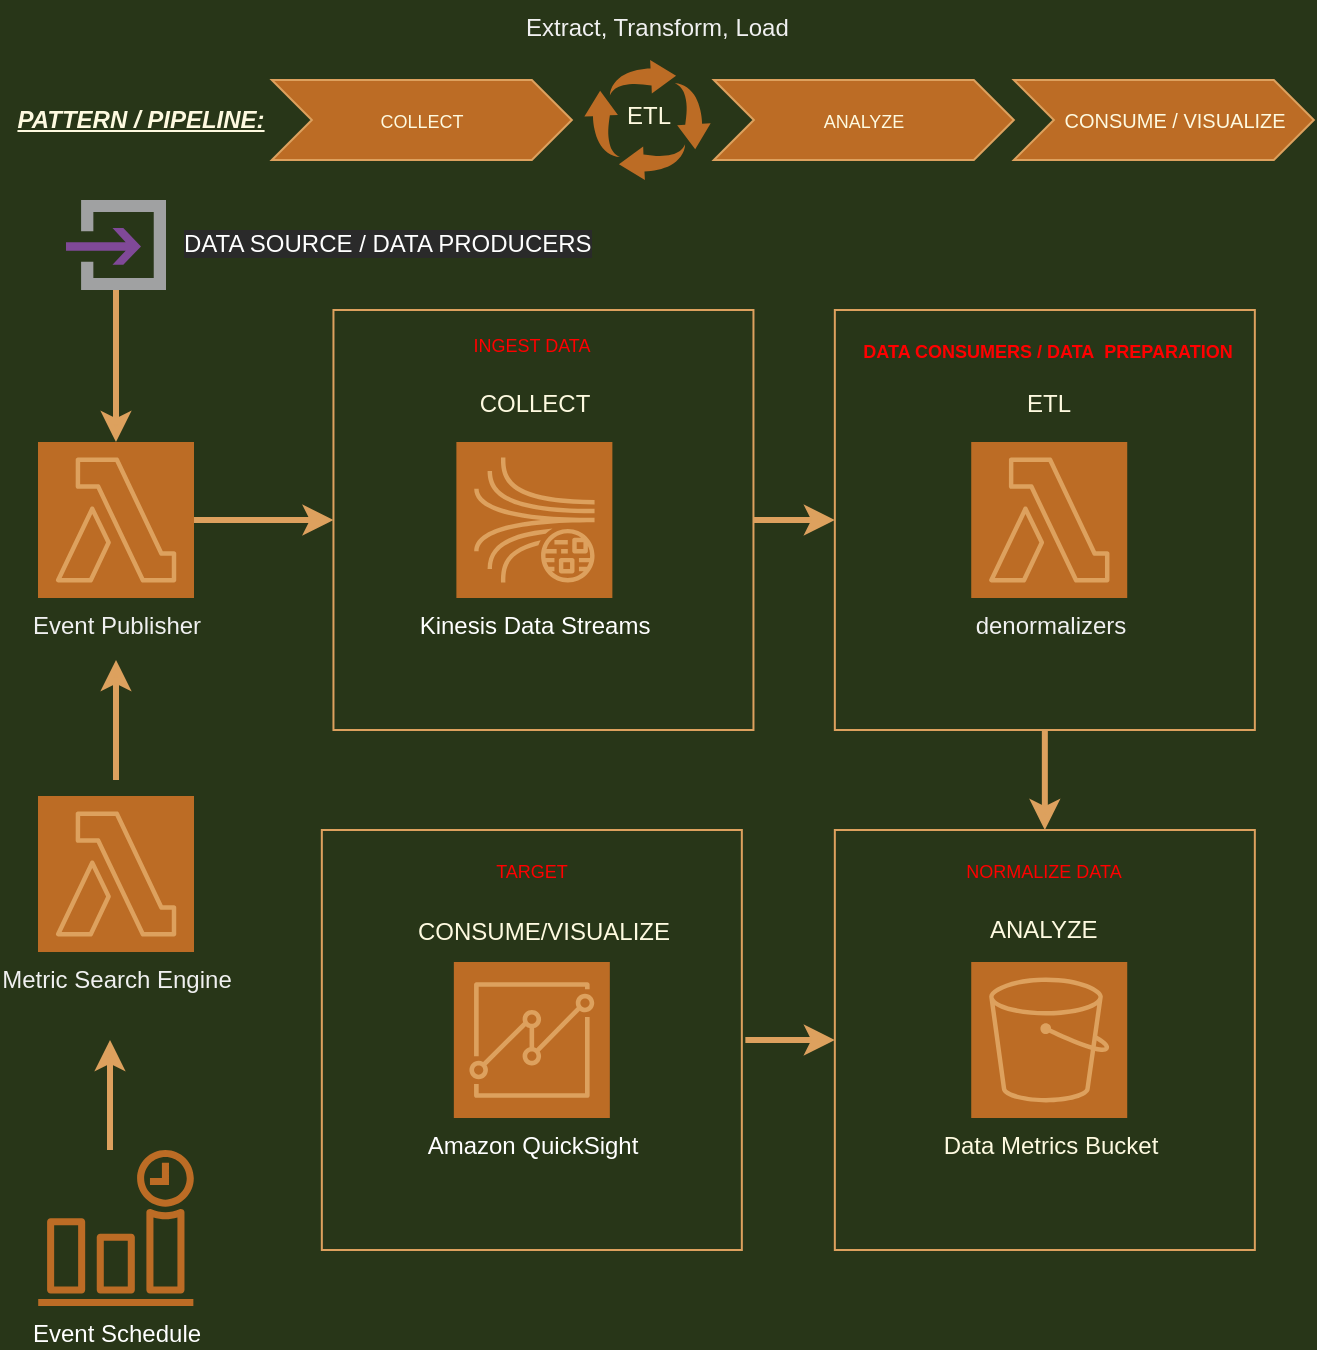 <mxfile>
    <diagram id="36cIujaJvElhg37jnAwS" name="Architecture">
        <mxGraphModel dx="1197" dy="635" grid="1" gridSize="10" guides="1" tooltips="1" connect="1" arrows="1" fold="1" page="1" pageScale="1" pageWidth="850" pageHeight="1100" background="#283618" math="0" shadow="0">
            <root>
                <mxCell id="0"/>
                <mxCell id="1" parent="0"/>
                <mxCell id="SVoFsf67C7dcWADC0aFI-27" value="" style="rounded=0;fontColor=#FEFAE0;align=center;noLabel=1;html=1;fillColor=none;strokeColor=#DDA15E;" parent="1" vertex="1">
                    <mxGeometry x="254.92" y="425" width="210" height="210" as="geometry"/>
                </mxCell>
                <mxCell id="SVoFsf67C7dcWADC0aFI-26" style="edgeStyle=orthogonalEdgeStyle;rounded=0;orthogonalLoop=1;jettySize=auto;html=1;exitX=0.5;exitY=1;exitDx=0;exitDy=0;strokeWidth=3;entryX=0.5;entryY=0;entryDx=0;entryDy=0;labelBackgroundColor=#283618;strokeColor=#DDA15E;fontColor=#FEFAE0;" parent="1" source="9Cxg7NkrZJupRny38_UN-36" target="9Cxg7NkrZJupRny38_UN-43" edge="1">
                    <mxGeometry relative="1" as="geometry">
                        <mxPoint x="614.67" y="423" as="targetPoint"/>
                    </mxGeometry>
                </mxCell>
                <mxCell id="9Cxg7NkrZJupRny38_UN-36" value="" style="rounded=0;fontColor=#FEFAE0;align=center;noLabel=1;html=1;fillColor=none;strokeColor=#DDA15E;" parent="1" vertex="1">
                    <mxGeometry x="511.42" y="165" width="210" height="210" as="geometry"/>
                </mxCell>
                <mxCell id="kACZH9-kuLG_nCIap0BK-29" style="edgeStyle=orthogonalEdgeStyle;rounded=0;orthogonalLoop=1;jettySize=auto;html=1;exitX=1;exitY=0.5;exitDx=0;exitDy=0;entryX=0;entryY=0.5;entryDx=0;entryDy=0;strokeWidth=3;labelBackgroundColor=#283618;strokeColor=#DDA15E;fontColor=#FEFAE0;" parent="1" source="9Cxg7NkrZJupRny38_UN-42" target="9Cxg7NkrZJupRny38_UN-36" edge="1">
                    <mxGeometry relative="1" as="geometry"/>
                </mxCell>
                <mxCell id="9Cxg7NkrZJupRny38_UN-42" value="" style="rounded=0;fontColor=#FEFAE0;align=center;noLabel=1;html=1;fillColor=none;strokeColor=#DDA15E;" parent="1" vertex="1">
                    <mxGeometry x="260.73" y="165" width="210" height="210" as="geometry"/>
                </mxCell>
                <mxCell id="9Cxg7NkrZJupRny38_UN-43" value="" style="rounded=0;fontColor=#FEFAE0;align=center;noLabel=1;html=1;fillColor=none;strokeColor=#DDA15E;" parent="1" vertex="1">
                    <mxGeometry x="511.42" y="425" width="210" height="210" as="geometry"/>
                </mxCell>
                <mxCell id="9Cxg7NkrZJupRny38_UN-11" value="&lt;font color=&quot;#f0f0f0&quot;&gt;denormalizers&lt;/font&gt;" style="sketch=0;points=[[0,0,0],[0.25,0,0],[0.5,0,0],[0.75,0,0],[1,0,0],[0,1,0],[0.25,1,0],[0.5,1,0],[0.75,1,0],[1,1,0],[0,0.25,0],[0,0.5,0],[0,0.75,0],[1,0.25,0],[1,0.5,0],[1,0.75,0]];outlineConnect=0;fontColor=#FEFAE0;gradientDirection=north;fillColor=#BC6C25;strokeColor=#DDA15E;dashed=0;verticalLabelPosition=bottom;verticalAlign=top;align=center;html=1;fontSize=12;fontStyle=0;aspect=fixed;shape=mxgraph.aws4.resourceIcon;resIcon=mxgraph.aws4.lambda;rounded=0;" parent="1" vertex="1">
                    <mxGeometry x="579.61" y="231" width="78" height="78" as="geometry"/>
                </mxCell>
                <mxCell id="9Cxg7NkrZJupRny38_UN-40" style="edgeStyle=orthogonalEdgeStyle;rounded=0;orthogonalLoop=1;jettySize=auto;html=1;fontColor=#FEFAE0;exitX=0;exitY=0.5;exitDx=0;exitDy=0;strokeWidth=3;labelBackgroundColor=#283618;strokeColor=#DDA15E;startArrow=classic;startFill=1;endArrow=none;endFill=0;" parent="1" source="9Cxg7NkrZJupRny38_UN-43" edge="1">
                    <mxGeometry relative="1" as="geometry">
                        <mxPoint x="466.67" y="530" as="targetPoint"/>
                        <Array as="points"/>
                    </mxGeometry>
                </mxCell>
                <mxCell id="9Cxg7NkrZJupRny38_UN-14" value="&lt;font color=&quot;#ffffff&quot;&gt;Amazon QuickSight&lt;/font&gt;" style="sketch=0;points=[[0,0,0],[0.25,0,0],[0.5,0,0],[0.75,0,0],[1,0,0],[0,1,0],[0.25,1,0],[0.5,1,0],[0.75,1,0],[1,1,0],[0,0.25,0],[0,0.5,0],[0,0.75,0],[1,0.25,0],[1,0.5,0],[1,0.75,0]];outlineConnect=0;fontColor=#FEFAE0;gradientDirection=north;fillColor=#BC6C25;strokeColor=#DDA15E;dashed=0;verticalLabelPosition=bottom;verticalAlign=top;align=center;html=1;fontSize=12;fontStyle=0;aspect=fixed;shape=mxgraph.aws4.resourceIcon;resIcon=mxgraph.aws4.quicksight;rounded=0;" parent="1" vertex="1">
                    <mxGeometry x="320.92" y="491" width="78" height="78" as="geometry"/>
                </mxCell>
                <mxCell id="9Cxg7NkrZJupRny38_UN-16" value="CONSUME/VISUALIZE" style="text;html=1;strokeColor=none;fillColor=none;align=center;verticalAlign=middle;whiteSpace=wrap;rounded=0;fontColor=#FEFAE0;" parent="1" vertex="1">
                    <mxGeometry x="295.73" y="466" width="140" height="20" as="geometry"/>
                </mxCell>
                <mxCell id="9Cxg7NkrZJupRny38_UN-17" value="&lt;meta charset=&quot;utf-8&quot;&gt;ANALYZE" style="text;whiteSpace=wrap;html=1;fontColor=#FEFAE0;rounded=0;" parent="1" vertex="1">
                    <mxGeometry x="587.42" y="461" width="58" height="30" as="geometry"/>
                </mxCell>
                <mxCell id="9Cxg7NkrZJupRny38_UN-18" value="&lt;meta charset=&quot;utf-8&quot;&gt;COLLECT" style="text;whiteSpace=wrap;html=1;fontColor=#FEFAE0;align=center;rounded=0;" parent="1" vertex="1">
                    <mxGeometry x="326.69" y="197.5" width="69" height="30" as="geometry"/>
                </mxCell>
                <mxCell id="SVoFsf67C7dcWADC0aFI-16" style="edgeStyle=orthogonalEdgeStyle;rounded=0;orthogonalLoop=1;jettySize=auto;html=1;strokeWidth=3;labelBackgroundColor=#283618;strokeColor=#DDA15E;fontColor=#FEFAE0;" parent="1" source="9Cxg7NkrZJupRny38_UN-26" target="SVoFsf67C7dcWADC0aFI-4" edge="1">
                    <mxGeometry relative="1" as="geometry"/>
                </mxCell>
                <mxCell id="9Cxg7NkrZJupRny38_UN-26" value="" style="sketch=0;aspect=fixed;html=1;points=[];align=center;image;fontSize=12;image=img/lib/mscae/Input.svg;fontColor=#FEFAE0;labelBackgroundColor=#283618;fillColor=#BC6C25;strokeColor=#DDA15E;rounded=0;" parent="1" vertex="1">
                    <mxGeometry x="127" y="110" width="50" height="45" as="geometry"/>
                </mxCell>
                <mxCell id="9Cxg7NkrZJupRny38_UN-31" value="&lt;font color=&quot;#ff0000&quot; style=&quot;font-size: 9px&quot;&gt;&lt;b&gt;DATA CONSUMERS / DATA&amp;nbsp; PREPARATION&lt;/b&gt;&lt;/font&gt;" style="text;html=1;strokeColor=none;fillColor=none;align=center;verticalAlign=middle;whiteSpace=wrap;rounded=0;fontColor=#FEFAE0;" parent="1" vertex="1">
                    <mxGeometry x="511.42" y="175" width="214.38" height="20" as="geometry"/>
                </mxCell>
                <mxCell id="9Cxg7NkrZJupRny38_UN-41" value="&lt;font color=&quot;#ff0000&quot; style=&quot;font-size: 9px&quot;&gt;INGEST DATA&lt;/font&gt;" style="text;html=1;strokeColor=none;fillColor=none;align=center;verticalAlign=middle;whiteSpace=wrap;rounded=0;fontColor=#FEFAE0;" parent="1" vertex="1">
                    <mxGeometry x="292.92" y="171.5" width="134" height="20" as="geometry"/>
                </mxCell>
                <mxCell id="9Cxg7NkrZJupRny38_UN-44" value="&lt;font color=&quot;#ff0000&quot; style=&quot;font-size: 9px&quot;&gt;NORMALIZE DATA&lt;/font&gt;" style="text;html=1;strokeColor=none;fillColor=none;align=center;verticalAlign=middle;whiteSpace=wrap;rounded=0;fontColor=#FEFAE0;" parent="1" vertex="1">
                    <mxGeometry x="549.42" y="435" width="134" height="20" as="geometry"/>
                </mxCell>
                <mxCell id="9Cxg7NkrZJupRny38_UN-56" value="&lt;span style=&quot;color: rgb(255 , 255 , 255) ; font-family: &amp;#34;helvetica&amp;#34; ; font-size: 12px ; font-style: normal ; font-weight: 400 ; letter-spacing: normal ; text-align: center ; text-indent: 0px ; text-transform: none ; word-spacing: 0px ; background-color: rgb(42 , 42 , 42) ; display: inline ; float: none&quot;&gt;DATA SOURCE / DATA PRODUCERS&lt;/span&gt;" style="text;whiteSpace=wrap;html=1;fontColor=#FEFAE0;rounded=0;" parent="1" vertex="1">
                    <mxGeometry x="183.69" y="117.5" width="212" height="30" as="geometry"/>
                </mxCell>
                <mxCell id="kACZH9-kuLG_nCIap0BK-7" value="&lt;font style=&quot;font-size: 10px&quot;&gt;&amp;nbsp; &amp;nbsp; CONSUME / VISUALIZE&lt;/font&gt;" style="shape=step;perimeter=stepPerimeter;whiteSpace=wrap;html=1;fixedSize=1;labelBackgroundColor=none;fillColor=#BC6C25;strokeColor=#DDA15E;fontColor=#FEFAE0;rounded=0;" parent="1" vertex="1">
                    <mxGeometry x="600.92" y="50" width="150" height="40" as="geometry"/>
                </mxCell>
                <mxCell id="kACZH9-kuLG_nCIap0BK-8" value="&lt;font style=&quot;font-size: 9px&quot;&gt;ANALYZE&lt;/font&gt;" style="shape=step;perimeter=stepPerimeter;whiteSpace=wrap;html=1;fixedSize=1;labelBackgroundColor=none;fillColor=#BC6C25;strokeColor=#DDA15E;fontColor=#FEFAE0;rounded=0;" parent="1" vertex="1">
                    <mxGeometry x="450.92" y="50" width="150" height="40" as="geometry"/>
                </mxCell>
                <mxCell id="kACZH9-kuLG_nCIap0BK-11" value="&lt;font style=&quot;font-size: 9px&quot;&gt;COLLECT&lt;/font&gt;" style="shape=step;perimeter=stepPerimeter;whiteSpace=wrap;html=1;fixedSize=1;labelBackgroundColor=none;fillColor=#BC6C25;strokeColor=#DDA15E;fontColor=#FEFAE0;rounded=0;" parent="1" vertex="1">
                    <mxGeometry x="229.92" y="50" width="150" height="40" as="geometry"/>
                </mxCell>
                <mxCell id="kACZH9-kuLG_nCIap0BK-12" value="&lt;br&gt;ETL" style="sketch=0;html=1;aspect=fixed;strokeColor=none;shadow=0;align=center;verticalAlign=top;fillColor=#BC6C25;shape=mxgraph.gcp2.arrows_system;labelBackgroundColor=none;fontColor=#FEFAE0;rounded=0;" parent="1" vertex="1">
                    <mxGeometry x="386.19" y="40" width="63.16" height="60" as="geometry"/>
                </mxCell>
                <mxCell id="kACZH9-kuLG_nCIap0BK-13" value="&lt;b&gt;&lt;u&gt;&lt;i&gt;PATTERN / PIPELINE:&lt;/i&gt;&lt;/u&gt;&lt;/b&gt;" style="text;html=1;strokeColor=none;fillColor=none;align=center;verticalAlign=middle;whiteSpace=wrap;rounded=0;labelBackgroundColor=none;fontColor=#FEFAE0;" parent="1" vertex="1">
                    <mxGeometry x="99.0" y="60" width="130.92" height="20" as="geometry"/>
                </mxCell>
                <mxCell id="kACZH9-kuLG_nCIap0BK-20" value="&lt;font color=&quot;#ffffff&quot;&gt;Kinesis Data Streams&lt;/font&gt;" style="sketch=0;points=[[0,0,0],[0.25,0,0],[0.5,0,0],[0.75,0,0],[1,0,0],[0,1,0],[0.25,1,0],[0.5,1,0],[0.75,1,0],[1,1,0],[0,0.25,0],[0,0.5,0],[0,0.75,0],[1,0.25,0],[1,0.5,0],[1,0.75,0]];outlineConnect=0;fontColor=#FEFAE0;gradientDirection=north;fillColor=#BC6C25;strokeColor=#DDA15E;dashed=0;verticalLabelPosition=bottom;verticalAlign=top;align=center;html=1;fontSize=12;fontStyle=0;aspect=fixed;shape=mxgraph.aws4.resourceIcon;resIcon=mxgraph.aws4.kinesis_data_streams;labelBackgroundColor=none;rounded=0;" parent="1" vertex="1">
                    <mxGeometry x="322.19" y="231" width="78" height="78" as="geometry"/>
                </mxCell>
                <mxCell id="kACZH9-kuLG_nCIap0BK-38" value="&lt;span style=&quot;color: rgb(240 , 240 , 240) ; font-family: &amp;#34;helvetica&amp;#34; ; font-size: 12px ; font-style: normal ; font-weight: 400 ; letter-spacing: normal ; text-align: center ; text-indent: 0px ; text-transform: none ; word-spacing: 0px ; display: inline ; float: none&quot;&gt;Extract, Transform, Load&lt;/span&gt;" style="text;whiteSpace=wrap;html=1;fontColor=#FEFAE0;rounded=0;" parent="1" vertex="1">
                    <mxGeometry x="355" y="10" width="140" height="30" as="geometry"/>
                </mxCell>
                <mxCell id="SVoFsf67C7dcWADC0aFI-3" value="ETL" style="text;whiteSpace=wrap;html=1;fontColor=#FEFAE0;align=center;rounded=0;" parent="1" vertex="1">
                    <mxGeometry x="584.11" y="197.5" width="69" height="30" as="geometry"/>
                </mxCell>
                <mxCell id="SVoFsf67C7dcWADC0aFI-14" style="edgeStyle=orthogonalEdgeStyle;rounded=0;orthogonalLoop=1;jettySize=auto;html=1;exitX=1;exitY=0.5;exitDx=0;exitDy=0;exitPerimeter=0;strokeWidth=3;labelBackgroundColor=#283618;strokeColor=#DDA15E;fontColor=#FEFAE0;" parent="1" source="SVoFsf67C7dcWADC0aFI-4" target="9Cxg7NkrZJupRny38_UN-42" edge="1">
                    <mxGeometry relative="1" as="geometry"/>
                </mxCell>
                <mxCell id="SVoFsf67C7dcWADC0aFI-4" value="&lt;font color=&quot;#f0f0f0&quot;&gt;Event Publisher&lt;br&gt;&lt;/font&gt;" style="sketch=0;points=[[0,0,0],[0.25,0,0],[0.5,0,0],[0.75,0,0],[1,0,0],[0,1,0],[0.25,1,0],[0.5,1,0],[0.75,1,0],[1,1,0],[0,0.25,0],[0,0.5,0],[0,0.75,0],[1,0.25,0],[1,0.5,0],[1,0.75,0]];outlineConnect=0;fontColor=#FEFAE0;gradientDirection=north;fillColor=#BC6C25;strokeColor=#DDA15E;dashed=0;verticalLabelPosition=bottom;verticalAlign=top;align=center;html=1;fontSize=12;fontStyle=0;aspect=fixed;shape=mxgraph.aws4.resourceIcon;resIcon=mxgraph.aws4.lambda;rounded=0;" parent="1" vertex="1">
                    <mxGeometry x="113.0" y="231" width="78" height="78" as="geometry"/>
                </mxCell>
                <mxCell id="SVoFsf67C7dcWADC0aFI-24" style="edgeStyle=orthogonalEdgeStyle;rounded=0;orthogonalLoop=1;jettySize=auto;html=1;strokeWidth=3;labelBackgroundColor=#283618;strokeColor=#DDA15E;fontColor=#FEFAE0;" parent="1" source="SVoFsf67C7dcWADC0aFI-7" edge="1">
                    <mxGeometry relative="1" as="geometry">
                        <mxPoint x="149" y="530" as="targetPoint"/>
                        <mxPoint x="152" y="555" as="sourcePoint"/>
                        <Array as="points">
                            <mxPoint x="149" y="565"/>
                            <mxPoint x="149" y="565"/>
                        </Array>
                    </mxGeometry>
                </mxCell>
                <mxCell id="SVoFsf67C7dcWADC0aFI-7" value="&lt;font color=&quot;#ffffff&quot;&gt;Event Schedule&lt;/font&gt;" style="sketch=0;outlineConnect=0;fontColor=#FEFAE0;fillColor=#BC6C25;strokeColor=none;dashed=0;verticalLabelPosition=bottom;verticalAlign=top;align=center;html=1;fontSize=12;fontStyle=0;aspect=fixed;pointerEvents=1;shape=mxgraph.aws4.event_time_based;rounded=0;" parent="1" vertex="1">
                    <mxGeometry x="113" y="585" width="78" height="78" as="geometry"/>
                </mxCell>
                <mxCell id="SVoFsf67C7dcWADC0aFI-20" style="edgeStyle=orthogonalEdgeStyle;rounded=0;orthogonalLoop=1;jettySize=auto;html=1;strokeWidth=3;labelBackgroundColor=#283618;strokeColor=#DDA15E;fontColor=#FEFAE0;" parent="1" edge="1">
                    <mxGeometry relative="1" as="geometry">
                        <mxPoint x="152" y="340" as="targetPoint"/>
                        <mxPoint x="152" y="400" as="sourcePoint"/>
                    </mxGeometry>
                </mxCell>
                <mxCell id="SVoFsf67C7dcWADC0aFI-19" value="&lt;font color=&quot;#f0f0f0&quot;&gt;Metric Search Engine&lt;br&gt;&lt;/font&gt;" style="sketch=0;points=[[0,0,0],[0.25,0,0],[0.5,0,0],[0.75,0,0],[1,0,0],[0,1,0],[0.25,1,0],[0.5,1,0],[0.75,1,0],[1,1,0],[0,0.25,0],[0,0.5,0],[0,0.75,0],[1,0.25,0],[1,0.5,0],[1,0.75,0]];outlineConnect=0;fontColor=#FEFAE0;gradientDirection=north;fillColor=#BC6C25;strokeColor=#DDA15E;dashed=0;verticalLabelPosition=bottom;verticalAlign=top;align=center;html=1;fontSize=12;fontStyle=0;aspect=fixed;shape=mxgraph.aws4.resourceIcon;resIcon=mxgraph.aws4.lambda;rounded=0;" parent="1" vertex="1">
                    <mxGeometry x="113" y="408" width="78" height="78" as="geometry"/>
                </mxCell>
                <mxCell id="SVoFsf67C7dcWADC0aFI-28" value="&lt;font color=&quot;#ff0000&quot; style=&quot;font-size: 9px&quot;&gt;TARGET&lt;/font&gt;" style="text;html=1;strokeColor=none;fillColor=none;align=center;verticalAlign=middle;whiteSpace=wrap;rounded=0;fontColor=#FEFAE0;" parent="1" vertex="1">
                    <mxGeometry x="292.92" y="435" width="134" height="20" as="geometry"/>
                </mxCell>
                <mxCell id="ulbjj01cTfKF5SZwPGl_-1" value="Data Metrics Bucket" style="sketch=0;points=[[0,0,0],[0.25,0,0],[0.5,0,0],[0.75,0,0],[1,0,0],[0,1,0],[0.25,1,0],[0.5,1,0],[0.75,1,0],[1,1,0],[0,0.25,0],[0,0.5,0],[0,0.75,0],[1,0.25,0],[1,0.5,0],[1,0.75,0]];outlineConnect=0;fontColor=#FEFAE0;gradientDirection=north;fillColor=#BC6C25;strokeColor=#DDA15E;dashed=0;verticalLabelPosition=bottom;verticalAlign=top;align=center;html=1;fontSize=12;fontStyle=0;aspect=fixed;shape=mxgraph.aws4.resourceIcon;resIcon=mxgraph.aws4.s3;rounded=0;labelPosition=center;" parent="1" vertex="1">
                    <mxGeometry x="579.61" y="491" width="78" height="78" as="geometry"/>
                </mxCell>
            </root>
        </mxGraphModel>
    </diagram>
</mxfile>
